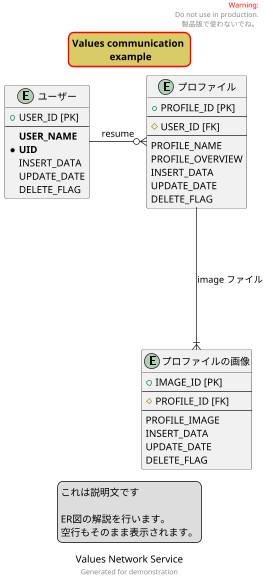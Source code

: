 @startuml example05

' 拡大縮小
scale 0.7

' タイトル
title Values communication \n example
skinparam titleBorderRoundCorner 15
skinparam titleBorderThickness 2
skinparam titleBorderColor red
skinparam titleBackgroundColor #d9cb65


entity "ユーザー" as users {
' 丸記号
+ USER_ID [PK]
--
' 強調文字
**USER_NAME**
' 丸記号＋強調文字
* **UID**
INSERT_DATA
UPDATE_DATE
DELETE_FLAG
}

entity "プロファイル" as profiles {
+ PROFILE_ID [PK]
--
' ダイヤ記号
# USER_ID [FK]
--
PROFILE_NAME
PROFILE_OVERVIEW
INSERT_DATA
UPDATE_DATE
DELETE_FLAG
}

entity "プロファイルの画像" as profile_images {
+ IMAGE_ID [PK]
--
# PROFILE_ID [FK]
--
PROFILE_IMAGE
INSERT_DATA
UPDATE_DATE
DELETE_FLAG
}


' コメント：配置方法
users --right--o{ profiles : resume
profiles --down--|{ profile_images : image ファイル

' ヘッダー
header
<font color=red>Warning:</font>
Do not use in production.
製品版で使わないでね。
endheader

' フッター
center footer Generated for demonstration

' キャプション(見出し)
caption Values Network Service

' legend(説明文)
legend
' legend top right
' legend left
これは説明文です

ER図の解説を行います。
空行もそのまま表示されます。
endlegend

@enduml
